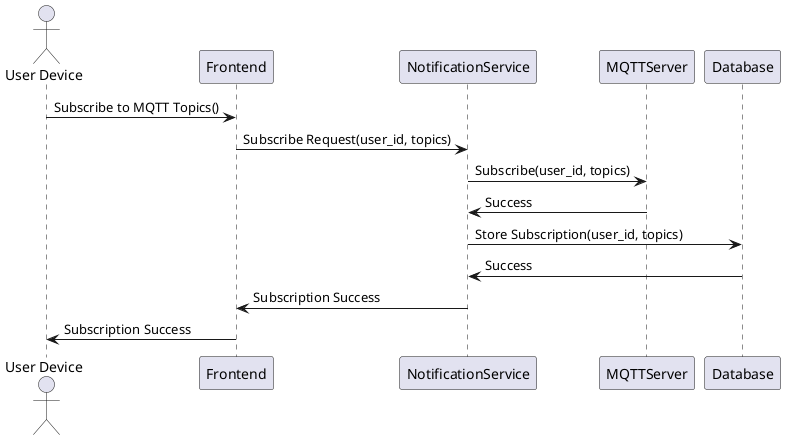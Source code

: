 @startuml
actor "User Device" as Device
participant Frontend
participant NotificationService
participant MQTTServer
participant Database

Device -> Frontend: Subscribe to MQTT Topics()
Frontend -> NotificationService: Subscribe Request(user_id, topics)
NotificationService -> MQTTServer: Subscribe(user_id, topics)
MQTTServer -> NotificationService: Success
NotificationService -> Database: Store Subscription(user_id, topics)
Database -> NotificationService: Success
NotificationService -> Frontend: Subscription Success
Frontend -> Device: Subscription Success
@enduml
